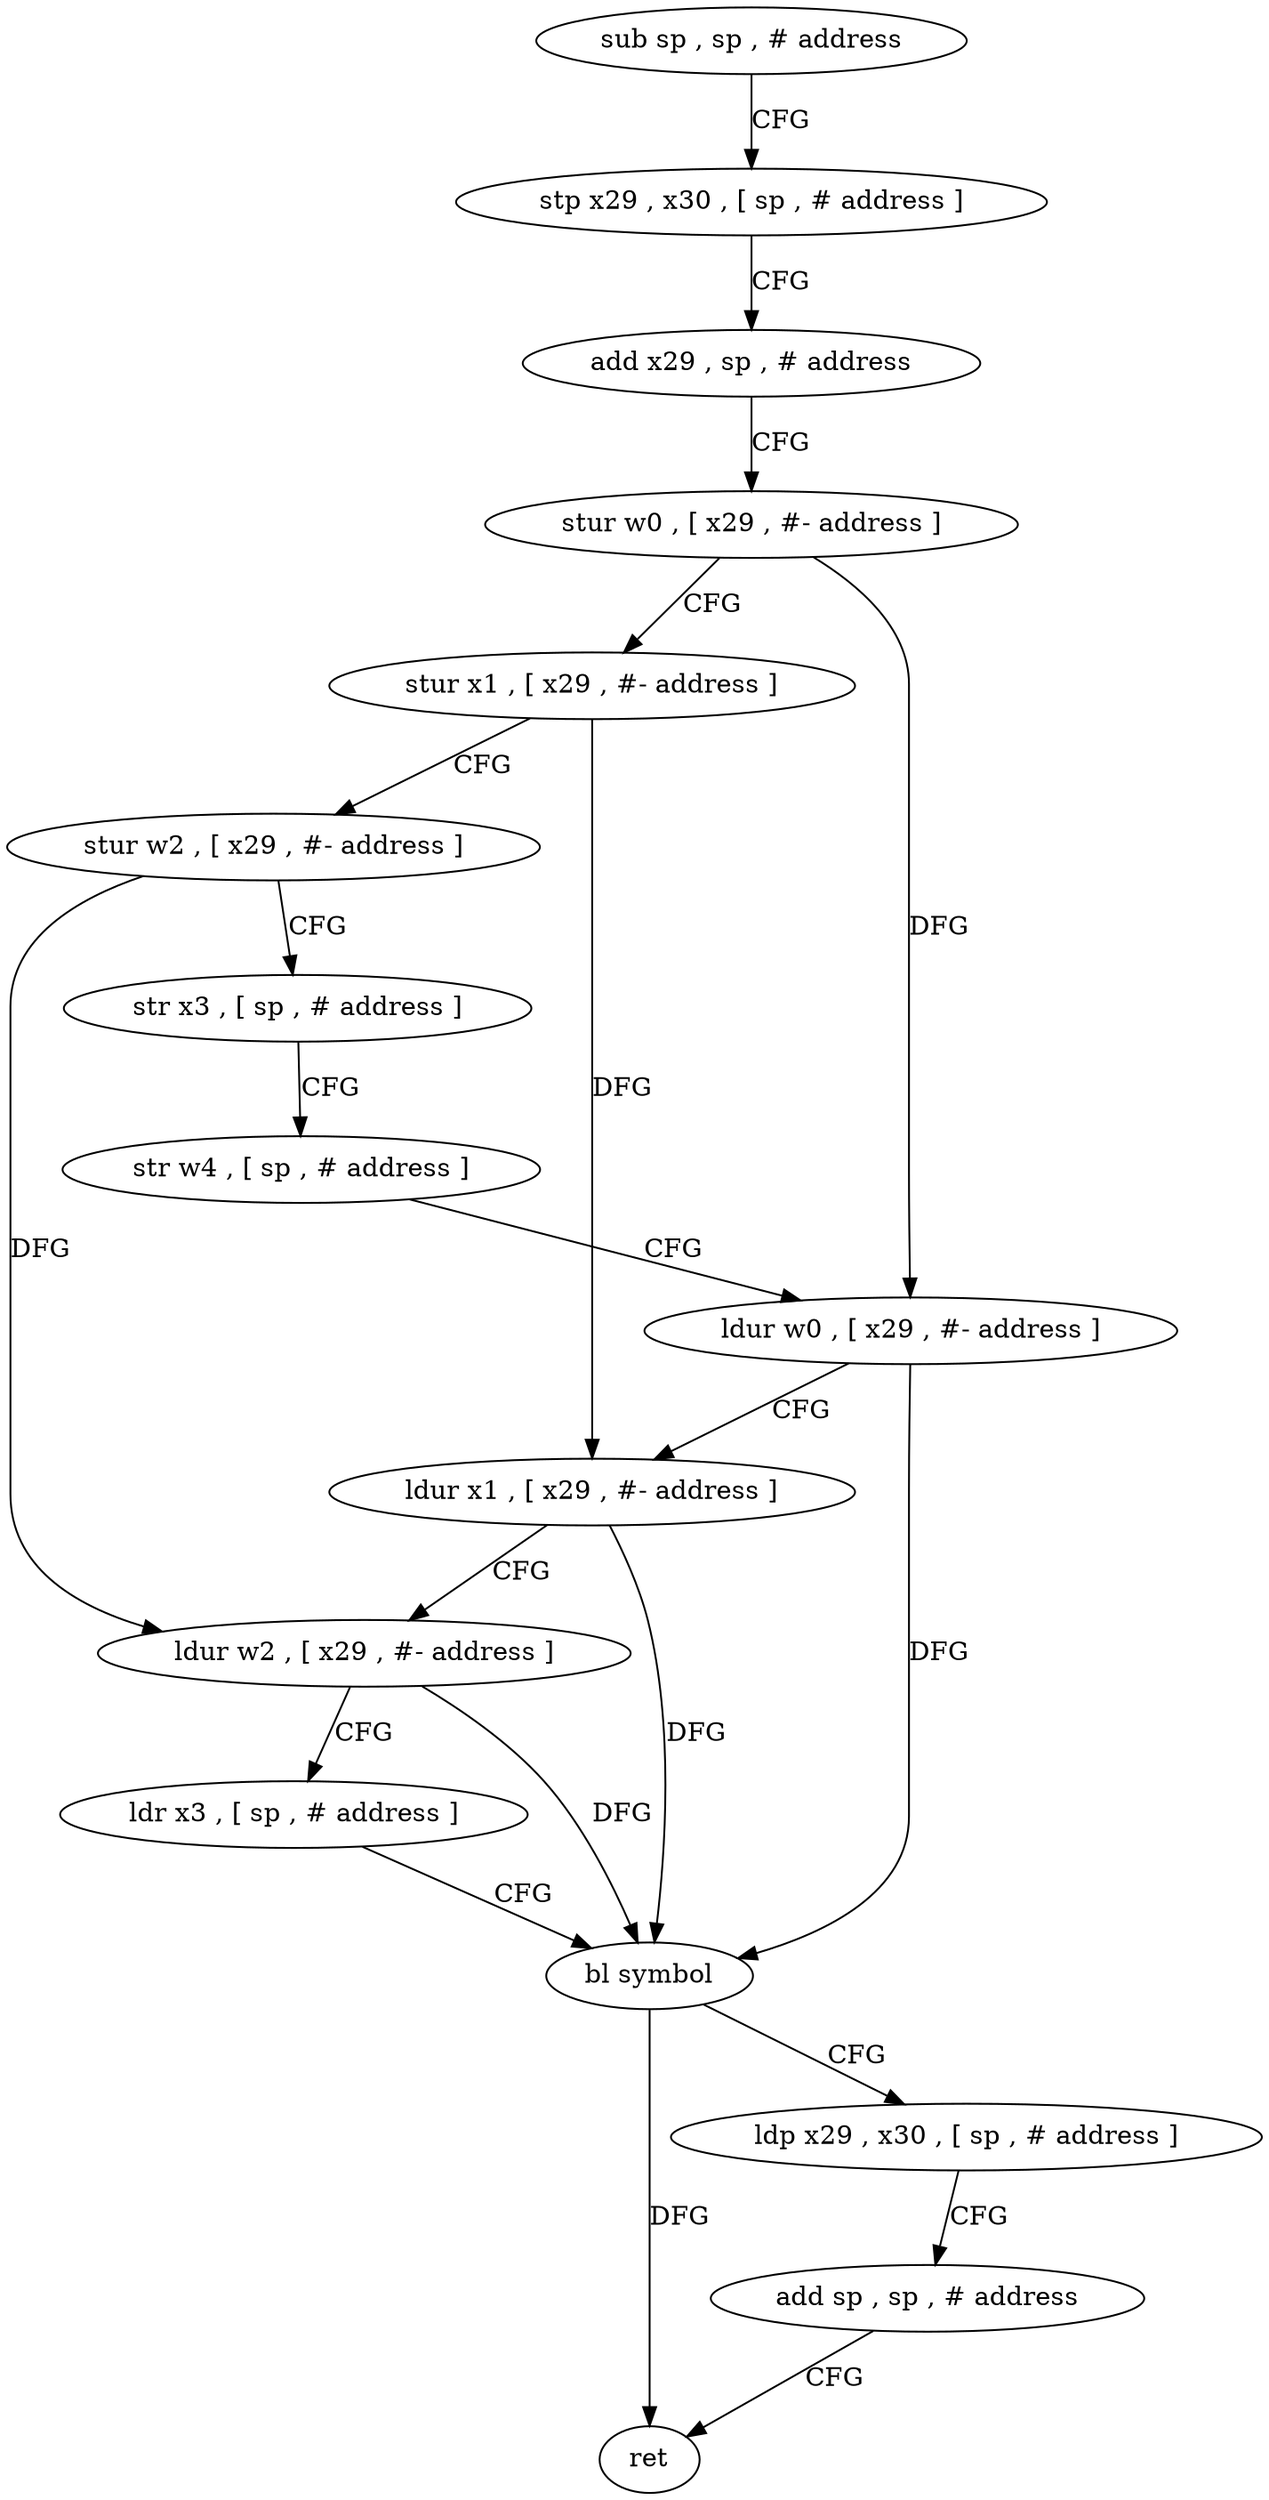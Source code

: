 digraph "func" {
"4283608" [label = "sub sp , sp , # address" ]
"4283612" [label = "stp x29 , x30 , [ sp , # address ]" ]
"4283616" [label = "add x29 , sp , # address" ]
"4283620" [label = "stur w0 , [ x29 , #- address ]" ]
"4283624" [label = "stur x1 , [ x29 , #- address ]" ]
"4283628" [label = "stur w2 , [ x29 , #- address ]" ]
"4283632" [label = "str x3 , [ sp , # address ]" ]
"4283636" [label = "str w4 , [ sp , # address ]" ]
"4283640" [label = "ldur w0 , [ x29 , #- address ]" ]
"4283644" [label = "ldur x1 , [ x29 , #- address ]" ]
"4283648" [label = "ldur w2 , [ x29 , #- address ]" ]
"4283652" [label = "ldr x3 , [ sp , # address ]" ]
"4283656" [label = "bl symbol" ]
"4283660" [label = "ldp x29 , x30 , [ sp , # address ]" ]
"4283664" [label = "add sp , sp , # address" ]
"4283668" [label = "ret" ]
"4283608" -> "4283612" [ label = "CFG" ]
"4283612" -> "4283616" [ label = "CFG" ]
"4283616" -> "4283620" [ label = "CFG" ]
"4283620" -> "4283624" [ label = "CFG" ]
"4283620" -> "4283640" [ label = "DFG" ]
"4283624" -> "4283628" [ label = "CFG" ]
"4283624" -> "4283644" [ label = "DFG" ]
"4283628" -> "4283632" [ label = "CFG" ]
"4283628" -> "4283648" [ label = "DFG" ]
"4283632" -> "4283636" [ label = "CFG" ]
"4283636" -> "4283640" [ label = "CFG" ]
"4283640" -> "4283644" [ label = "CFG" ]
"4283640" -> "4283656" [ label = "DFG" ]
"4283644" -> "4283648" [ label = "CFG" ]
"4283644" -> "4283656" [ label = "DFG" ]
"4283648" -> "4283652" [ label = "CFG" ]
"4283648" -> "4283656" [ label = "DFG" ]
"4283652" -> "4283656" [ label = "CFG" ]
"4283656" -> "4283660" [ label = "CFG" ]
"4283656" -> "4283668" [ label = "DFG" ]
"4283660" -> "4283664" [ label = "CFG" ]
"4283664" -> "4283668" [ label = "CFG" ]
}

